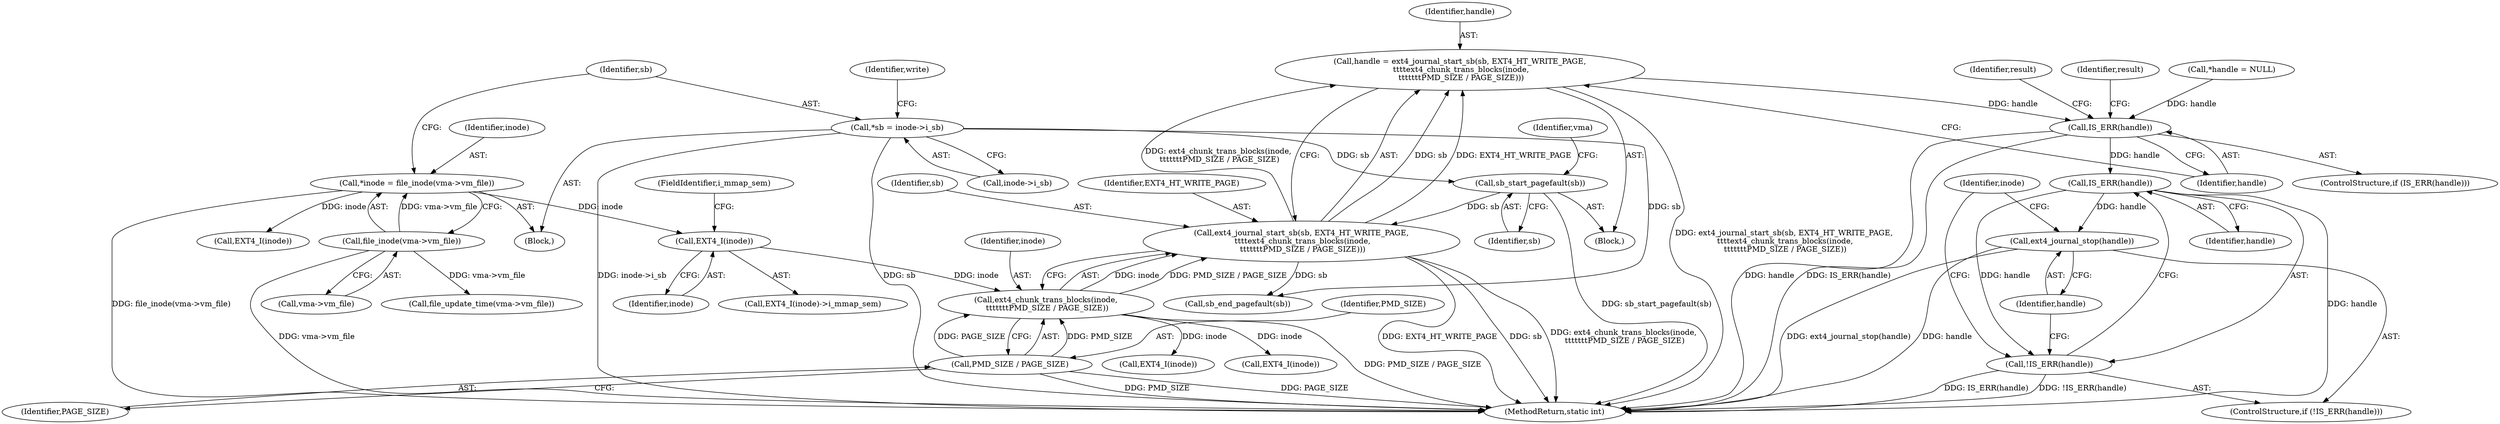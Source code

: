 digraph "0_linux_ea3d7209ca01da209cda6f0dea8be9cc4b7a933b_4@integer" {
"1000145" [label="(Call,handle = ext4_journal_start_sb(sb, EXT4_HT_WRITE_PAGE,\n \t\t\t\text4_chunk_trans_blocks(inode,\n \t\t\t\t\t\t\tPMD_SIZE / PAGE_SIZE)))"];
"1000147" [label="(Call,ext4_journal_start_sb(sb, EXT4_HT_WRITE_PAGE,\n \t\t\t\text4_chunk_trans_blocks(inode,\n \t\t\t\t\t\t\tPMD_SIZE / PAGE_SIZE)))"];
"1000133" [label="(Call,sb_start_pagefault(sb))"];
"1000119" [label="(Call,*sb = inode->i_sb)"];
"1000150" [label="(Call,ext4_chunk_trans_blocks(inode,\n \t\t\t\t\t\t\tPMD_SIZE / PAGE_SIZE))"];
"1000142" [label="(Call,EXT4_I(inode))"];
"1000112" [label="(Call,*inode = file_inode(vma->vm_file))"];
"1000114" [label="(Call,file_inode(vma->vm_file))"];
"1000152" [label="(Call,PMD_SIZE / PAGE_SIZE)"];
"1000163" [label="(Call,IS_ERR(handle))"];
"1000183" [label="(Call,IS_ERR(handle))"];
"1000182" [label="(Call,!IS_ERR(handle))"];
"1000185" [label="(Call,ext4_journal_stop(handle))"];
"1000182" [label="(Call,!IS_ERR(handle))"];
"1000166" [label="(Identifier,result)"];
"1000126" [label="(Identifier,write)"];
"1000151" [label="(Identifier,inode)"];
"1000186" [label="(Identifier,handle)"];
"1000191" [label="(Identifier,inode)"];
"1000137" [label="(Identifier,vma)"];
"1000143" [label="(Identifier,inode)"];
"1000204" [label="(MethodReturn,static int)"];
"1000141" [label="(Call,EXT4_I(inode)->i_mmap_sem)"];
"1000113" [label="(Identifier,inode)"];
"1000120" [label="(Identifier,sb)"];
"1000190" [label="(Call,EXT4_I(inode))"];
"1000184" [label="(Identifier,handle)"];
"1000142" [label="(Call,EXT4_I(inode))"];
"1000164" [label="(Identifier,handle)"];
"1000119" [label="(Call,*sb = inode->i_sb)"];
"1000148" [label="(Identifier,sb)"];
"1000147" [label="(Call,ext4_journal_start_sb(sb, EXT4_HT_WRITE_PAGE,\n \t\t\t\text4_chunk_trans_blocks(inode,\n \t\t\t\t\t\t\tPMD_SIZE / PAGE_SIZE)))"];
"1000135" [label="(Call,file_update_time(vma->vm_file))"];
"1000108" [label="(Call,*handle = NULL)"];
"1000146" [label="(Identifier,handle)"];
"1000183" [label="(Call,IS_ERR(handle))"];
"1000153" [label="(Identifier,PMD_SIZE)"];
"1000133" [label="(Call,sb_start_pagefault(sb))"];
"1000159" [label="(Call,EXT4_I(inode))"];
"1000162" [label="(ControlStructure,if (IS_ERR(handle)))"];
"1000112" [label="(Call,*inode = file_inode(vma->vm_file))"];
"1000163" [label="(Call,IS_ERR(handle))"];
"1000149" [label="(Identifier,EXT4_HT_WRITE_PAGE)"];
"1000115" [label="(Call,vma->vm_file)"];
"1000154" [label="(Identifier,PAGE_SIZE)"];
"1000134" [label="(Identifier,sb)"];
"1000132" [label="(Block,)"];
"1000152" [label="(Call,PMD_SIZE / PAGE_SIZE)"];
"1000114" [label="(Call,file_inode(vma->vm_file))"];
"1000170" [label="(Identifier,result)"];
"1000145" [label="(Call,handle = ext4_journal_start_sb(sb, EXT4_HT_WRITE_PAGE,\n \t\t\t\text4_chunk_trans_blocks(inode,\n \t\t\t\t\t\t\tPMD_SIZE / PAGE_SIZE)))"];
"1000150" [label="(Call,ext4_chunk_trans_blocks(inode,\n \t\t\t\t\t\t\tPMD_SIZE / PAGE_SIZE))"];
"1000105" [label="(Block,)"];
"1000185" [label="(Call,ext4_journal_stop(handle))"];
"1000199" [label="(Call,EXT4_I(inode))"];
"1000193" [label="(Call,sb_end_pagefault(sb))"];
"1000121" [label="(Call,inode->i_sb)"];
"1000181" [label="(ControlStructure,if (!IS_ERR(handle)))"];
"1000144" [label="(FieldIdentifier,i_mmap_sem)"];
"1000145" -> "1000132"  [label="AST: "];
"1000145" -> "1000147"  [label="CFG: "];
"1000146" -> "1000145"  [label="AST: "];
"1000147" -> "1000145"  [label="AST: "];
"1000164" -> "1000145"  [label="CFG: "];
"1000145" -> "1000204"  [label="DDG: ext4_journal_start_sb(sb, EXT4_HT_WRITE_PAGE,\n \t\t\t\text4_chunk_trans_blocks(inode,\n \t\t\t\t\t\t\tPMD_SIZE / PAGE_SIZE))"];
"1000147" -> "1000145"  [label="DDG: sb"];
"1000147" -> "1000145"  [label="DDG: EXT4_HT_WRITE_PAGE"];
"1000147" -> "1000145"  [label="DDG: ext4_chunk_trans_blocks(inode,\n \t\t\t\t\t\t\tPMD_SIZE / PAGE_SIZE)"];
"1000145" -> "1000163"  [label="DDG: handle"];
"1000147" -> "1000150"  [label="CFG: "];
"1000148" -> "1000147"  [label="AST: "];
"1000149" -> "1000147"  [label="AST: "];
"1000150" -> "1000147"  [label="AST: "];
"1000147" -> "1000204"  [label="DDG: EXT4_HT_WRITE_PAGE"];
"1000147" -> "1000204"  [label="DDG: sb"];
"1000147" -> "1000204"  [label="DDG: ext4_chunk_trans_blocks(inode,\n \t\t\t\t\t\t\tPMD_SIZE / PAGE_SIZE)"];
"1000133" -> "1000147"  [label="DDG: sb"];
"1000150" -> "1000147"  [label="DDG: inode"];
"1000150" -> "1000147"  [label="DDG: PMD_SIZE / PAGE_SIZE"];
"1000147" -> "1000193"  [label="DDG: sb"];
"1000133" -> "1000132"  [label="AST: "];
"1000133" -> "1000134"  [label="CFG: "];
"1000134" -> "1000133"  [label="AST: "];
"1000137" -> "1000133"  [label="CFG: "];
"1000133" -> "1000204"  [label="DDG: sb_start_pagefault(sb)"];
"1000119" -> "1000133"  [label="DDG: sb"];
"1000119" -> "1000105"  [label="AST: "];
"1000119" -> "1000121"  [label="CFG: "];
"1000120" -> "1000119"  [label="AST: "];
"1000121" -> "1000119"  [label="AST: "];
"1000126" -> "1000119"  [label="CFG: "];
"1000119" -> "1000204"  [label="DDG: inode->i_sb"];
"1000119" -> "1000204"  [label="DDG: sb"];
"1000119" -> "1000193"  [label="DDG: sb"];
"1000150" -> "1000152"  [label="CFG: "];
"1000151" -> "1000150"  [label="AST: "];
"1000152" -> "1000150"  [label="AST: "];
"1000150" -> "1000204"  [label="DDG: PMD_SIZE / PAGE_SIZE"];
"1000142" -> "1000150"  [label="DDG: inode"];
"1000152" -> "1000150"  [label="DDG: PMD_SIZE"];
"1000152" -> "1000150"  [label="DDG: PAGE_SIZE"];
"1000150" -> "1000190"  [label="DDG: inode"];
"1000150" -> "1000199"  [label="DDG: inode"];
"1000142" -> "1000141"  [label="AST: "];
"1000142" -> "1000143"  [label="CFG: "];
"1000143" -> "1000142"  [label="AST: "];
"1000144" -> "1000142"  [label="CFG: "];
"1000112" -> "1000142"  [label="DDG: inode"];
"1000112" -> "1000105"  [label="AST: "];
"1000112" -> "1000114"  [label="CFG: "];
"1000113" -> "1000112"  [label="AST: "];
"1000114" -> "1000112"  [label="AST: "];
"1000120" -> "1000112"  [label="CFG: "];
"1000112" -> "1000204"  [label="DDG: file_inode(vma->vm_file)"];
"1000114" -> "1000112"  [label="DDG: vma->vm_file"];
"1000112" -> "1000159"  [label="DDG: inode"];
"1000114" -> "1000115"  [label="CFG: "];
"1000115" -> "1000114"  [label="AST: "];
"1000114" -> "1000204"  [label="DDG: vma->vm_file"];
"1000114" -> "1000135"  [label="DDG: vma->vm_file"];
"1000152" -> "1000154"  [label="CFG: "];
"1000153" -> "1000152"  [label="AST: "];
"1000154" -> "1000152"  [label="AST: "];
"1000152" -> "1000204"  [label="DDG: PAGE_SIZE"];
"1000152" -> "1000204"  [label="DDG: PMD_SIZE"];
"1000163" -> "1000162"  [label="AST: "];
"1000163" -> "1000164"  [label="CFG: "];
"1000164" -> "1000163"  [label="AST: "];
"1000166" -> "1000163"  [label="CFG: "];
"1000170" -> "1000163"  [label="CFG: "];
"1000163" -> "1000204"  [label="DDG: handle"];
"1000163" -> "1000204"  [label="DDG: IS_ERR(handle)"];
"1000108" -> "1000163"  [label="DDG: handle"];
"1000163" -> "1000183"  [label="DDG: handle"];
"1000183" -> "1000182"  [label="AST: "];
"1000183" -> "1000184"  [label="CFG: "];
"1000184" -> "1000183"  [label="AST: "];
"1000182" -> "1000183"  [label="CFG: "];
"1000183" -> "1000204"  [label="DDG: handle"];
"1000183" -> "1000182"  [label="DDG: handle"];
"1000183" -> "1000185"  [label="DDG: handle"];
"1000182" -> "1000181"  [label="AST: "];
"1000186" -> "1000182"  [label="CFG: "];
"1000191" -> "1000182"  [label="CFG: "];
"1000182" -> "1000204"  [label="DDG: !IS_ERR(handle)"];
"1000182" -> "1000204"  [label="DDG: IS_ERR(handle)"];
"1000185" -> "1000181"  [label="AST: "];
"1000185" -> "1000186"  [label="CFG: "];
"1000186" -> "1000185"  [label="AST: "];
"1000191" -> "1000185"  [label="CFG: "];
"1000185" -> "1000204"  [label="DDG: ext4_journal_stop(handle)"];
"1000185" -> "1000204"  [label="DDG: handle"];
}
